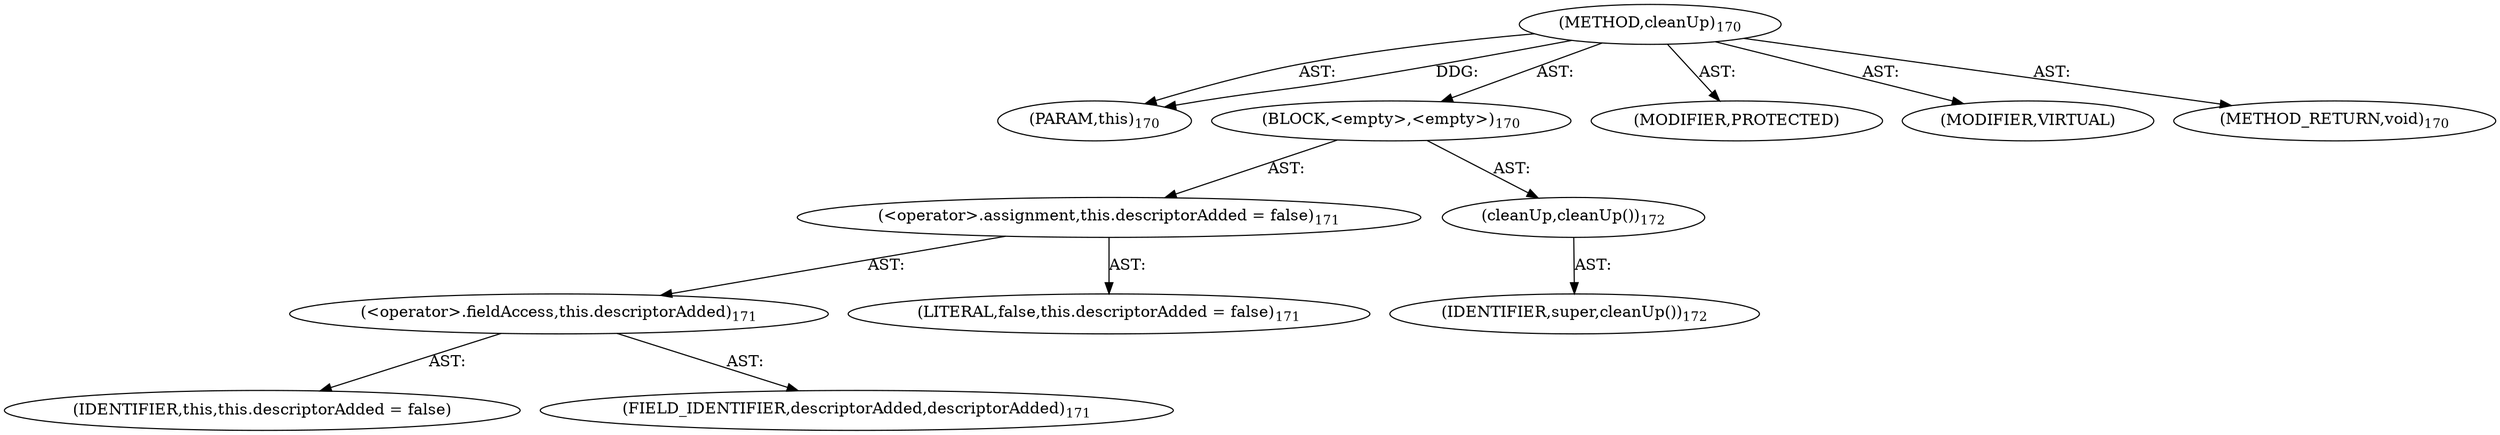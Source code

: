 digraph "cleanUp" {  
"111669149702" [label = <(METHOD,cleanUp)<SUB>170</SUB>> ]
"115964117006" [label = <(PARAM,this)<SUB>170</SUB>> ]
"25769803790" [label = <(BLOCK,&lt;empty&gt;,&lt;empty&gt;)<SUB>170</SUB>> ]
"30064771129" [label = <(&lt;operator&gt;.assignment,this.descriptorAdded = false)<SUB>171</SUB>> ]
"30064771130" [label = <(&lt;operator&gt;.fieldAccess,this.descriptorAdded)<SUB>171</SUB>> ]
"68719476786" [label = <(IDENTIFIER,this,this.descriptorAdded = false)> ]
"55834574859" [label = <(FIELD_IDENTIFIER,descriptorAdded,descriptorAdded)<SUB>171</SUB>> ]
"90194313231" [label = <(LITERAL,false,this.descriptorAdded = false)<SUB>171</SUB>> ]
"30064771131" [label = <(cleanUp,cleanUp())<SUB>172</SUB>> ]
"68719476787" [label = <(IDENTIFIER,super,cleanUp())<SUB>172</SUB>> ]
"133143986192" [label = <(MODIFIER,PROTECTED)> ]
"133143986193" [label = <(MODIFIER,VIRTUAL)> ]
"128849018886" [label = <(METHOD_RETURN,void)<SUB>170</SUB>> ]
  "111669149702" -> "115964117006"  [ label = "AST: "] 
  "111669149702" -> "25769803790"  [ label = "AST: "] 
  "111669149702" -> "133143986192"  [ label = "AST: "] 
  "111669149702" -> "133143986193"  [ label = "AST: "] 
  "111669149702" -> "128849018886"  [ label = "AST: "] 
  "25769803790" -> "30064771129"  [ label = "AST: "] 
  "25769803790" -> "30064771131"  [ label = "AST: "] 
  "30064771129" -> "30064771130"  [ label = "AST: "] 
  "30064771129" -> "90194313231"  [ label = "AST: "] 
  "30064771130" -> "68719476786"  [ label = "AST: "] 
  "30064771130" -> "55834574859"  [ label = "AST: "] 
  "30064771131" -> "68719476787"  [ label = "AST: "] 
  "111669149702" -> "115964117006"  [ label = "DDG: "] 
}
